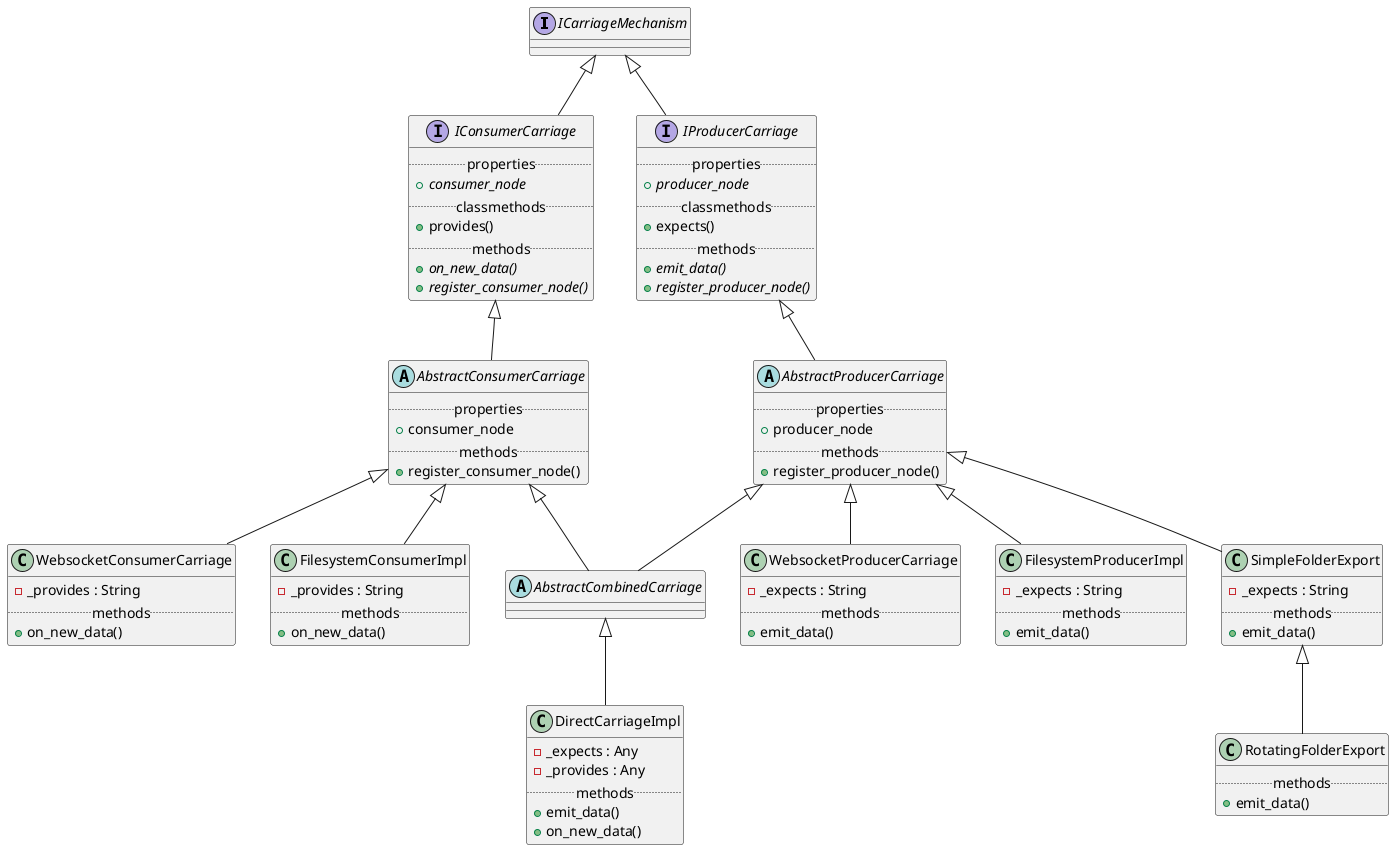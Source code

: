@startuml

interface ICarriageMechanism
interface IConsumerCarriage {
  .. properties ..
  +{abstract} consumer_node
  .. classmethods ..
  +provides()
  .. methods ..
  +{abstract} on_new_data()
  +{abstract} register_consumer_node()
}
interface IProducerCarriage {
  .. properties ..
  +{abstract} producer_node
  .. classmethods ..
  +expects()
  .. methods ..
  +{abstract} emit_data()
  +{abstract} register_producer_node()
}

abstract AbstractConsumerCarriage {
  .. properties ..
  +consumer_node
  .. methods ..
  +register_consumer_node()
}
abstract AbstractProducerCarriage {
  .. properties ..
  +producer_node
  .. methods ..
  +register_producer_node()
}
abstract AbstractCombinedCarriage

class WebsocketConsumerCarriage {
  -_provides : String
  .. methods ..
  +on_new_data()
}
class WebsocketProducerCarriage {
  -_expects : String
  .. methods ..
  +emit_data()
}
class FilesystemConsumerImpl {
  -_provides : String
  .. methods ..
  +on_new_data()
}
class FilesystemProducerImpl {
  -_expects : String
  .. methods ..
  +emit_data()
}
class SimpleFolderExport {
  -_expects : String
  .. methods ..
  +emit_data()
}
class RotatingFolderExport{
  .. methods ..
  +emit_data()
}

class DirectCarriageImpl {
  -_expects : Any
  -_provides : Any
  .. methods ..
  +emit_data()
  +on_new_data()
}


ICarriageMechanism <|-- IProducerCarriage
ICarriageMechanism <|-- IConsumerCarriage

IProducerCarriage <|-- AbstractProducerCarriage
IConsumerCarriage <|-- AbstractConsumerCarriage
AbstractProducerCarriage <|-- AbstractCombinedCarriage
AbstractConsumerCarriage <|-- AbstractCombinedCarriage

AbstractConsumerCarriage <|-- WebsocketConsumerCarriage
AbstractProducerCarriage <|-- WebsocketProducerCarriage

AbstractConsumerCarriage <|-- FilesystemConsumerImpl
AbstractProducerCarriage <|-- FilesystemProducerImpl

AbstractCombinedCarriage <|-- DirectCarriageImpl

AbstractProducerCarriage <|-- SimpleFolderExport
SimpleFolderExport <|-- RotatingFolderExport

@enduml